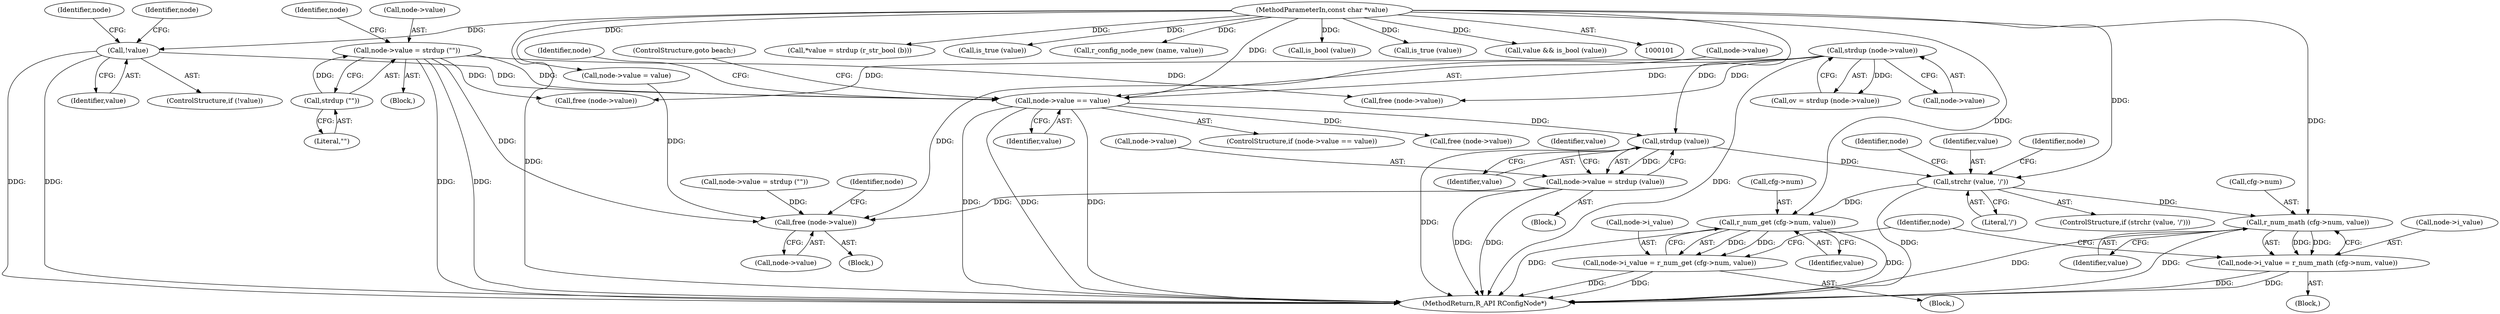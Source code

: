 digraph "0_radare2_f85bc674b2a2256a364fe796351bc1971e106005@API" {
"1000256" [label="(Call,strdup (value))"];
"1000241" [label="(Call,node->value == value)"];
"1000171" [label="(Call,node->value = strdup (\"\"))"];
"1000175" [label="(Call,strdup (\"\"))"];
"1000156" [label="(Call,strdup (node->value))"];
"1000220" [label="(Call,!value)"];
"1000104" [label="(MethodParameterIn,const char *value)"];
"1000252" [label="(Call,node->value = strdup (value))"];
"1000400" [label="(Call,free (node->value))"];
"1000264" [label="(Call,strchr (value, '/'))"];
"1000272" [label="(Call,r_num_get (cfg->num, value))"];
"1000268" [label="(Call,node->i_value = r_num_get (cfg->num, value))"];
"1000283" [label="(Call,r_num_math (cfg->num, value))"];
"1000279" [label="(Call,node->i_value = r_num_math (cfg->num, value))"];
"1000247" [label="(ControlStructure,goto beach;)"];
"1000223" [label="(Call,free (node->value))"];
"1000212" [label="(Call,node->value = value)"];
"1000401" [label="(Call,node->value)"];
"1000263" [label="(ControlStructure,if (strchr (value, '/')))"];
"1000281" [label="(Identifier,node)"];
"1000221" [label="(Identifier,value)"];
"1000400" [label="(Call,free (node->value))"];
"1000272" [label="(Call,r_num_get (cfg->num, value))"];
"1000220" [label="(Call,!value)"];
"1000256" [label="(Call,strdup (value))"];
"1000265" [label="(Identifier,value)"];
"1000267" [label="(Block,)"];
"1000280" [label="(Call,node->i_value)"];
"1000200" [label="(Call,*value = strdup (r_str_bool (b)))"];
"1000266" [label="(Literal,'/')"];
"1000273" [label="(Call,cfg->num)"];
"1000389" [label="(Block,)"];
"1000187" [label="(Call,is_true (value))"];
"1000313" [label="(Call,r_config_node_new (name, value))"];
"1000276" [label="(Identifier,value)"];
"1000225" [label="(Identifier,node)"];
"1000279" [label="(Call,node->i_value = r_num_math (cfg->num, value))"];
"1000284" [label="(Call,cfg->num)"];
"1000208" [label="(Call,free (node->value))"];
"1000261" [label="(Identifier,value)"];
"1000248" [label="(Call,free (node->value))"];
"1000253" [label="(Call,node->value)"];
"1000287" [label="(Identifier,value)"];
"1000322" [label="(Call,is_bool (value))"];
"1000166" [label="(Block,)"];
"1000335" [label="(Call,is_true (value))"];
"1000245" [label="(Identifier,value)"];
"1000240" [label="(ControlStructure,if (node->value == value))"];
"1000270" [label="(Identifier,node)"];
"1000154" [label="(Call,ov = strdup (node->value))"];
"1000242" [label="(Call,node->value)"];
"1000243" [label="(Identifier,node)"];
"1000268" [label="(Call,node->i_value = r_num_get (cfg->num, value))"];
"1000269" [label="(Call,node->i_value)"];
"1000264" [label="(Call,strchr (value, '/'))"];
"1000278" [label="(Block,)"];
"1000104" [label="(MethodParameterIn,const char *value)"];
"1000180" [label="(Identifier,node)"];
"1000241" [label="(Call,node->value == value)"];
"1000156" [label="(Call,strdup (node->value))"];
"1000418" [label="(MethodReturn,R_API RConfigNode*)"];
"1000257" [label="(Identifier,value)"];
"1000227" [label="(Call,node->value = strdup (\"\"))"];
"1000219" [label="(ControlStructure,if (!value))"];
"1000176" [label="(Literal,\"\")"];
"1000320" [label="(Call,value && is_bool (value))"];
"1000297" [label="(Identifier,node)"];
"1000283" [label="(Call,r_num_math (cfg->num, value))"];
"1000171" [label="(Call,node->value = strdup (\"\"))"];
"1000250" [label="(Identifier,node)"];
"1000172" [label="(Call,node->value)"];
"1000175" [label="(Call,strdup (\"\"))"];
"1000239" [label="(Block,)"];
"1000406" [label="(Identifier,node)"];
"1000157" [label="(Call,node->value)"];
"1000252" [label="(Call,node->value = strdup (value))"];
"1000256" -> "1000252"  [label="AST: "];
"1000256" -> "1000257"  [label="CFG: "];
"1000257" -> "1000256"  [label="AST: "];
"1000252" -> "1000256"  [label="CFG: "];
"1000256" -> "1000418"  [label="DDG: "];
"1000256" -> "1000252"  [label="DDG: "];
"1000241" -> "1000256"  [label="DDG: "];
"1000104" -> "1000256"  [label="DDG: "];
"1000256" -> "1000264"  [label="DDG: "];
"1000241" -> "1000240"  [label="AST: "];
"1000241" -> "1000245"  [label="CFG: "];
"1000242" -> "1000241"  [label="AST: "];
"1000245" -> "1000241"  [label="AST: "];
"1000247" -> "1000241"  [label="CFG: "];
"1000250" -> "1000241"  [label="CFG: "];
"1000241" -> "1000418"  [label="DDG: "];
"1000241" -> "1000418"  [label="DDG: "];
"1000241" -> "1000418"  [label="DDG: "];
"1000171" -> "1000241"  [label="DDG: "];
"1000156" -> "1000241"  [label="DDG: "];
"1000220" -> "1000241"  [label="DDG: "];
"1000104" -> "1000241"  [label="DDG: "];
"1000241" -> "1000248"  [label="DDG: "];
"1000171" -> "1000166"  [label="AST: "];
"1000171" -> "1000175"  [label="CFG: "];
"1000172" -> "1000171"  [label="AST: "];
"1000175" -> "1000171"  [label="AST: "];
"1000180" -> "1000171"  [label="CFG: "];
"1000171" -> "1000418"  [label="DDG: "];
"1000171" -> "1000418"  [label="DDG: "];
"1000175" -> "1000171"  [label="DDG: "];
"1000171" -> "1000208"  [label="DDG: "];
"1000171" -> "1000223"  [label="DDG: "];
"1000171" -> "1000400"  [label="DDG: "];
"1000175" -> "1000176"  [label="CFG: "];
"1000176" -> "1000175"  [label="AST: "];
"1000156" -> "1000154"  [label="AST: "];
"1000156" -> "1000157"  [label="CFG: "];
"1000157" -> "1000156"  [label="AST: "];
"1000154" -> "1000156"  [label="CFG: "];
"1000156" -> "1000418"  [label="DDG: "];
"1000156" -> "1000154"  [label="DDG: "];
"1000156" -> "1000208"  [label="DDG: "];
"1000156" -> "1000223"  [label="DDG: "];
"1000156" -> "1000400"  [label="DDG: "];
"1000220" -> "1000219"  [label="AST: "];
"1000220" -> "1000221"  [label="CFG: "];
"1000221" -> "1000220"  [label="AST: "];
"1000225" -> "1000220"  [label="CFG: "];
"1000243" -> "1000220"  [label="CFG: "];
"1000220" -> "1000418"  [label="DDG: "];
"1000220" -> "1000418"  [label="DDG: "];
"1000104" -> "1000220"  [label="DDG: "];
"1000104" -> "1000101"  [label="AST: "];
"1000104" -> "1000418"  [label="DDG: "];
"1000104" -> "1000187"  [label="DDG: "];
"1000104" -> "1000200"  [label="DDG: "];
"1000104" -> "1000212"  [label="DDG: "];
"1000104" -> "1000264"  [label="DDG: "];
"1000104" -> "1000272"  [label="DDG: "];
"1000104" -> "1000283"  [label="DDG: "];
"1000104" -> "1000313"  [label="DDG: "];
"1000104" -> "1000320"  [label="DDG: "];
"1000104" -> "1000322"  [label="DDG: "];
"1000104" -> "1000335"  [label="DDG: "];
"1000252" -> "1000239"  [label="AST: "];
"1000253" -> "1000252"  [label="AST: "];
"1000261" -> "1000252"  [label="CFG: "];
"1000252" -> "1000418"  [label="DDG: "];
"1000252" -> "1000418"  [label="DDG: "];
"1000252" -> "1000400"  [label="DDG: "];
"1000400" -> "1000389"  [label="AST: "];
"1000400" -> "1000401"  [label="CFG: "];
"1000401" -> "1000400"  [label="AST: "];
"1000406" -> "1000400"  [label="CFG: "];
"1000227" -> "1000400"  [label="DDG: "];
"1000212" -> "1000400"  [label="DDG: "];
"1000264" -> "1000263"  [label="AST: "];
"1000264" -> "1000266"  [label="CFG: "];
"1000265" -> "1000264"  [label="AST: "];
"1000266" -> "1000264"  [label="AST: "];
"1000270" -> "1000264"  [label="CFG: "];
"1000281" -> "1000264"  [label="CFG: "];
"1000264" -> "1000418"  [label="DDG: "];
"1000264" -> "1000272"  [label="DDG: "];
"1000264" -> "1000283"  [label="DDG: "];
"1000272" -> "1000268"  [label="AST: "];
"1000272" -> "1000276"  [label="CFG: "];
"1000273" -> "1000272"  [label="AST: "];
"1000276" -> "1000272"  [label="AST: "];
"1000268" -> "1000272"  [label="CFG: "];
"1000272" -> "1000418"  [label="DDG: "];
"1000272" -> "1000418"  [label="DDG: "];
"1000272" -> "1000268"  [label="DDG: "];
"1000272" -> "1000268"  [label="DDG: "];
"1000268" -> "1000267"  [label="AST: "];
"1000269" -> "1000268"  [label="AST: "];
"1000297" -> "1000268"  [label="CFG: "];
"1000268" -> "1000418"  [label="DDG: "];
"1000268" -> "1000418"  [label="DDG: "];
"1000283" -> "1000279"  [label="AST: "];
"1000283" -> "1000287"  [label="CFG: "];
"1000284" -> "1000283"  [label="AST: "];
"1000287" -> "1000283"  [label="AST: "];
"1000279" -> "1000283"  [label="CFG: "];
"1000283" -> "1000418"  [label="DDG: "];
"1000283" -> "1000418"  [label="DDG: "];
"1000283" -> "1000279"  [label="DDG: "];
"1000283" -> "1000279"  [label="DDG: "];
"1000279" -> "1000278"  [label="AST: "];
"1000280" -> "1000279"  [label="AST: "];
"1000297" -> "1000279"  [label="CFG: "];
"1000279" -> "1000418"  [label="DDG: "];
"1000279" -> "1000418"  [label="DDG: "];
}

